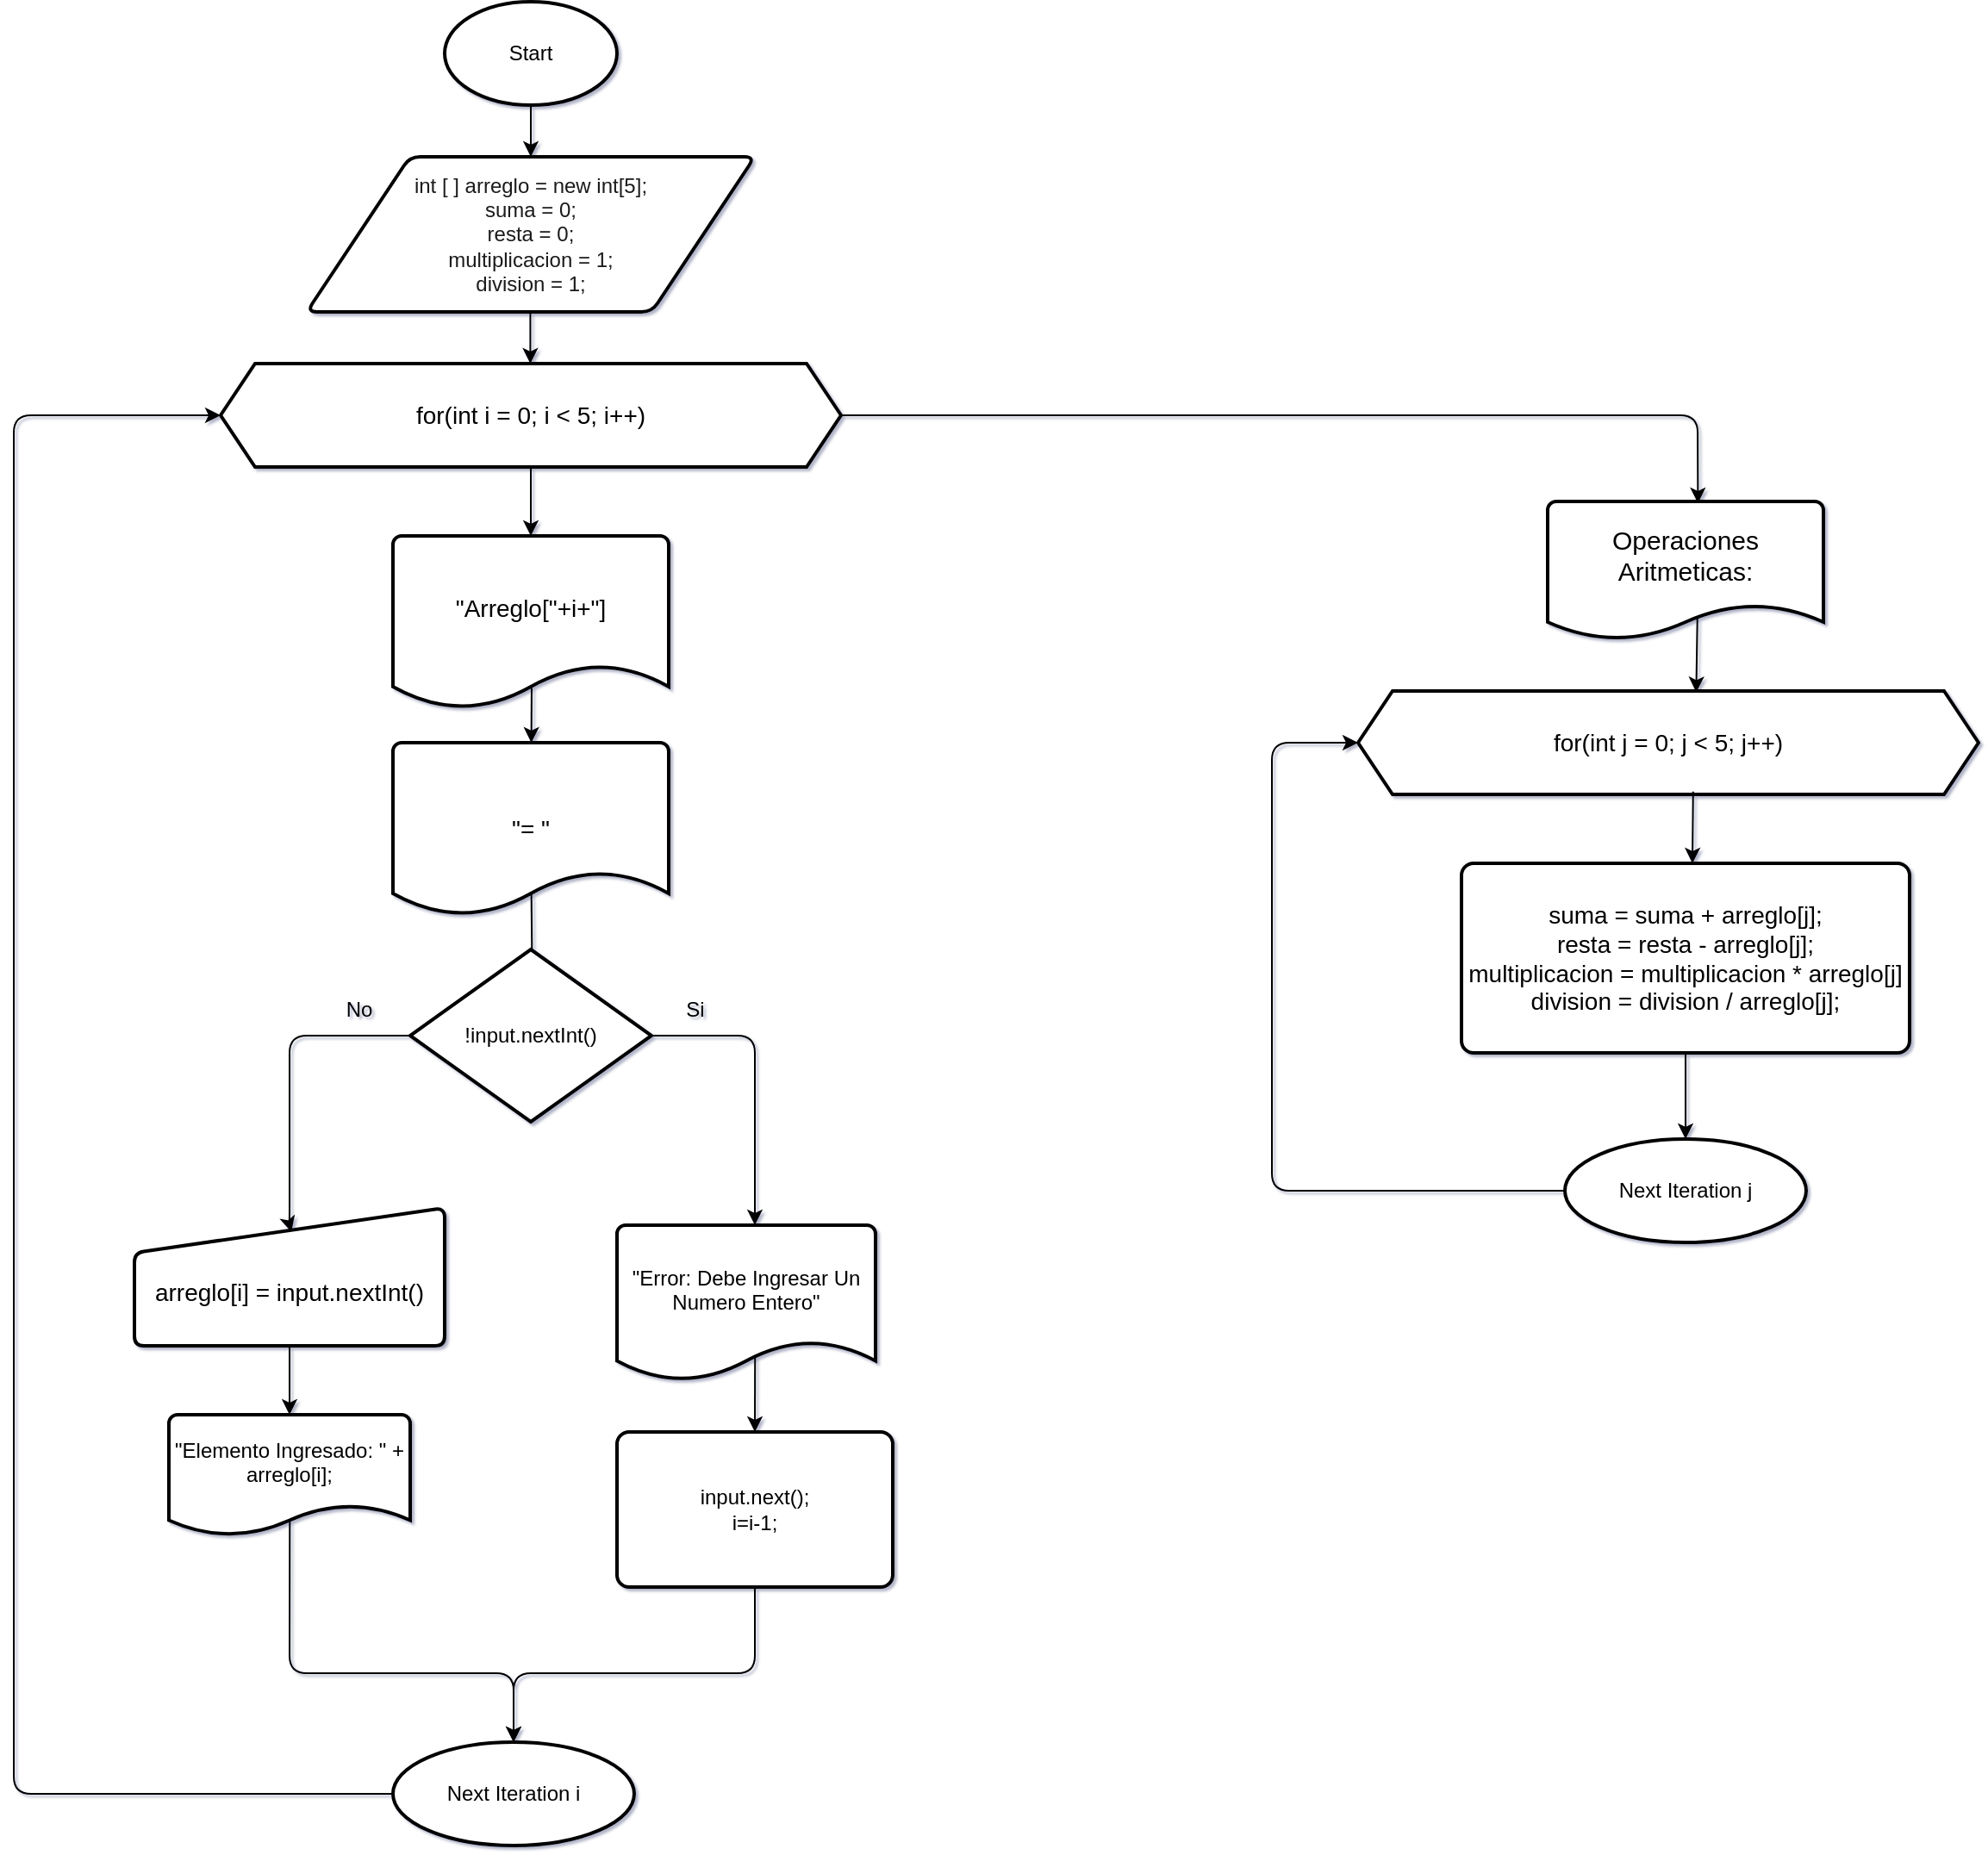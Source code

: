 <mxfile>
    <diagram id="uDLt_m6npkLKiQZYzqOx" name="Page-1">
        <mxGraphModel dx="749" dy="593" grid="1" gridSize="10" guides="1" tooltips="1" connect="1" arrows="1" fold="1" page="1" pageScale="1" pageWidth="850" pageHeight="1100" math="0" shadow="1">
            <root>
                <mxCell id="0"/>
                <mxCell id="1" parent="0"/>
                <mxCell id="2" value="Start" style="strokeWidth=2;html=1;shape=mxgraph.flowchart.start_1;whiteSpace=wrap;" parent="1" vertex="1">
                    <mxGeometry x="370" y="110" width="100" height="60" as="geometry"/>
                </mxCell>
                <mxCell id="3" value="int [ ] arreglo = new int[5];&lt;div&gt;suma = 0;&lt;/div&gt;&lt;div&gt;resta = 0;&lt;/div&gt;&lt;div&gt;multiplicacion = 1;&lt;/div&gt;&lt;div&gt;division = 1;&lt;/div&gt;" style="shape=parallelogram;html=1;strokeWidth=2;perimeter=parallelogramPerimeter;whiteSpace=wrap;rounded=1;arcSize=12;size=0.23;fontColor=#1A1A1A;" parent="1" vertex="1">
                    <mxGeometry x="290" y="200" width="260" height="90" as="geometry"/>
                </mxCell>
                <mxCell id="4" style="edgeStyle=none;html=1;entryX=0.5;entryY=0;entryDx=0;entryDy=0;" parent="1" source="2" target="3" edge="1">
                    <mxGeometry relative="1" as="geometry">
                        <mxPoint x="425" y="200" as="targetPoint"/>
                    </mxGeometry>
                </mxCell>
                <mxCell id="5" style="edgeStyle=none;html=1;entryX=0.546;entryY=0;entryDx=0;entryDy=0;entryPerimeter=0;" edge="1" parent="1">
                    <mxGeometry relative="1" as="geometry">
                        <mxPoint x="419.71" y="290" as="sourcePoint"/>
                        <mxPoint x="419.71" y="320" as="targetPoint"/>
                    </mxGeometry>
                </mxCell>
                <mxCell id="34" style="edgeStyle=none;html=1;entryX=0.545;entryY=0.012;entryDx=0;entryDy=0;entryPerimeter=0;exitX=0.543;exitY=0.834;exitDx=0;exitDy=0;exitPerimeter=0;" edge="1" parent="1" source="44" target="36">
                    <mxGeometry relative="1" as="geometry">
                        <mxPoint x="1117.44" y="452.04" as="targetPoint"/>
                        <mxPoint x="1040" y="370" as="sourcePoint"/>
                        <Array as="points"/>
                    </mxGeometry>
                </mxCell>
                <mxCell id="6" value="for(int i = 0; i &amp;lt; 5; i++)" style="shape=hexagon;perimeter=hexagonPerimeter2;whiteSpace=wrap;html=1;fixedSize=1;fontSize=14;strokeWidth=2;" vertex="1" parent="1">
                    <mxGeometry x="240" y="320" width="360" height="60" as="geometry"/>
                </mxCell>
                <mxCell id="12" value="" style="edgeStyle=none;html=1;exitX=0.503;exitY=0.881;exitDx=0;exitDy=0;exitPerimeter=0;" edge="1" parent="1" source="7" target="11">
                    <mxGeometry relative="1" as="geometry"/>
                </mxCell>
                <mxCell id="7" value="&quot;Arreglo[&quot;+i+&quot;]&lt;div&gt;&lt;br&gt;&lt;/div&gt;" style="strokeWidth=2;html=1;shape=mxgraph.flowchart.document2;whiteSpace=wrap;size=0.25;fontSize=14;" vertex="1" parent="1">
                    <mxGeometry x="340" y="420" width="160" height="100" as="geometry"/>
                </mxCell>
                <mxCell id="10" style="edgeStyle=none;html=1;entryX=0.5;entryY=0;entryDx=0;entryDy=0;entryPerimeter=0;" edge="1" parent="1" source="6" target="7">
                    <mxGeometry relative="1" as="geometry"/>
                </mxCell>
                <mxCell id="14" value="" style="edgeStyle=none;html=1;exitX=0;exitY=0.5;exitDx=0;exitDy=0;exitPerimeter=0;entryX=0.506;entryY=0.174;entryDx=0;entryDy=0;entryPerimeter=0;" edge="1" parent="1" source="15" target="13">
                    <mxGeometry relative="1" as="geometry">
                        <Array as="points">
                            <mxPoint x="280" y="710"/>
                            <mxPoint x="280" y="820"/>
                        </Array>
                    </mxGeometry>
                </mxCell>
                <mxCell id="11" value="&lt;div&gt;&quot;= &quot;&lt;/div&gt;" style="strokeWidth=2;html=1;shape=mxgraph.flowchart.document2;whiteSpace=wrap;size=0.25;fontSize=14;" vertex="1" parent="1">
                    <mxGeometry x="340" y="540" width="160" height="100" as="geometry"/>
                </mxCell>
                <mxCell id="13" value="&lt;div&gt;&lt;br&gt;&lt;/div&gt;arreglo[i] = input.nextInt()" style="whiteSpace=wrap;html=1;fontSize=14;strokeWidth=2;shape=manualInput;rounded=1;size=26;arcSize=11;" vertex="1" parent="1">
                    <mxGeometry x="190" y="810" width="180" height="80" as="geometry"/>
                </mxCell>
                <mxCell id="16" value="" style="edgeStyle=none;html=1;exitX=0.502;exitY=0.876;exitDx=0;exitDy=0;exitPerimeter=0;entryX=0.506;entryY=0.174;entryDx=0;entryDy=0;entryPerimeter=0;" edge="1" parent="1" source="11" target="15">
                    <mxGeometry relative="1" as="geometry">
                        <mxPoint x="420" y="628" as="sourcePoint"/>
                        <mxPoint x="421" y="824" as="targetPoint"/>
                    </mxGeometry>
                </mxCell>
                <mxCell id="19" style="edgeStyle=none;html=1;exitX=1;exitY=0.5;exitDx=0;exitDy=0;exitPerimeter=0;" edge="1" parent="1" source="15">
                    <mxGeometry relative="1" as="geometry">
                        <mxPoint x="550" y="820" as="targetPoint"/>
                        <Array as="points">
                            <mxPoint x="550" y="710"/>
                        </Array>
                    </mxGeometry>
                </mxCell>
                <mxCell id="15" value="!input.nextInt()" style="strokeWidth=2;html=1;shape=mxgraph.flowchart.decision;whiteSpace=wrap;" vertex="1" parent="1">
                    <mxGeometry x="350" y="660" width="140" height="100" as="geometry"/>
                </mxCell>
                <mxCell id="17" value="No" style="text;html=1;align=center;verticalAlign=middle;resizable=0;points=[];autosize=1;strokeColor=none;fillColor=none;" vertex="1" parent="1">
                    <mxGeometry x="300" y="680" width="40" height="30" as="geometry"/>
                </mxCell>
                <mxCell id="18" value="Si" style="text;html=1;align=center;verticalAlign=middle;resizable=0;points=[];autosize=1;strokeColor=none;fillColor=none;" vertex="1" parent="1">
                    <mxGeometry x="500" y="680" width="30" height="30" as="geometry"/>
                </mxCell>
                <mxCell id="20" value="&quot;Error: Debe Ingresar Un Numero Entero&quot;&lt;div&gt;&lt;br&gt;&lt;/div&gt;" style="strokeWidth=2;html=1;shape=mxgraph.flowchart.document2;whiteSpace=wrap;size=0.25;" vertex="1" parent="1">
                    <mxGeometry x="470" y="820" width="150" height="90" as="geometry"/>
                </mxCell>
                <mxCell id="22" value="input.next();&lt;div&gt;i=i-1;&lt;/div&gt;" style="rounded=1;whiteSpace=wrap;html=1;absoluteArcSize=1;arcSize=14;strokeWidth=2;" vertex="1" parent="1">
                    <mxGeometry x="470" y="940" width="160" height="90" as="geometry"/>
                </mxCell>
                <mxCell id="23" value="" style="edgeStyle=none;orthogonalLoop=1;jettySize=auto;html=1;exitX=0.534;exitY=0.85;exitDx=0;exitDy=0;exitPerimeter=0;entryX=0.5;entryY=0;entryDx=0;entryDy=0;" edge="1" parent="1" source="20" target="22">
                    <mxGeometry width="100" relative="1" as="geometry">
                        <mxPoint x="600" y="780" as="sourcePoint"/>
                        <mxPoint x="700" y="780" as="targetPoint"/>
                        <Array as="points"/>
                    </mxGeometry>
                </mxCell>
                <mxCell id="27" style="edgeStyle=none;html=1;exitX=0.501;exitY=0.883;exitDx=0;exitDy=0;exitPerimeter=0;entryX=0.5;entryY=0;entryDx=0;entryDy=0;entryPerimeter=0;" edge="1" parent="1" source="24" target="28">
                    <mxGeometry relative="1" as="geometry">
                        <mxPoint x="280" y="1080" as="targetPoint"/>
                        <Array as="points">
                            <mxPoint x="280" y="1080"/>
                            <mxPoint x="410" y="1080"/>
                        </Array>
                    </mxGeometry>
                </mxCell>
                <mxCell id="24" value="&quot;Elemento Ingresado: &quot; + arreglo[i];&lt;div&gt;&lt;br&gt;&lt;/div&gt;" style="strokeWidth=2;html=1;shape=mxgraph.flowchart.document2;whiteSpace=wrap;size=0.25;" vertex="1" parent="1">
                    <mxGeometry x="210" y="930" width="140" height="70" as="geometry"/>
                </mxCell>
                <mxCell id="25" style="edgeStyle=none;html=1;entryX=0.5;entryY=0;entryDx=0;entryDy=0;entryPerimeter=0;" edge="1" parent="1" source="13" target="24">
                    <mxGeometry relative="1" as="geometry"/>
                </mxCell>
                <mxCell id="33" style="edgeStyle=none;html=1;entryX=0;entryY=0.5;entryDx=0;entryDy=0;" edge="1" parent="1" source="28" target="6">
                    <mxGeometry relative="1" as="geometry">
                        <Array as="points">
                            <mxPoint x="120" y="1150"/>
                            <mxPoint x="120" y="350"/>
                        </Array>
                    </mxGeometry>
                </mxCell>
                <mxCell id="28" value="Next Iteration i" style="strokeWidth=2;html=1;shape=mxgraph.flowchart.start_1;whiteSpace=wrap;" vertex="1" parent="1">
                    <mxGeometry x="340" y="1120" width="140" height="60" as="geometry"/>
                </mxCell>
                <mxCell id="30" style="edgeStyle=none;html=1;entryX=0.5;entryY=0;entryDx=0;entryDy=0;entryPerimeter=0;exitX=0.5;exitY=1;exitDx=0;exitDy=0;" edge="1" parent="1" source="22" target="28">
                    <mxGeometry relative="1" as="geometry">
                        <Array as="points">
                            <mxPoint x="550" y="1080"/>
                            <mxPoint x="410" y="1080"/>
                        </Array>
                    </mxGeometry>
                </mxCell>
                <mxCell id="36" value="for(int j = 0; j &amp;lt; 5; j++)" style="shape=hexagon;perimeter=hexagonPerimeter2;whiteSpace=wrap;html=1;fixedSize=1;fontSize=14;strokeWidth=2;" vertex="1" parent="1">
                    <mxGeometry x="900" y="510" width="360" height="60" as="geometry"/>
                </mxCell>
                <mxCell id="37" value="" style="edgeStyle=none;orthogonalLoop=1;jettySize=auto;html=1;exitX=0.54;exitY=0.973;exitDx=0;exitDy=0;exitPerimeter=0;" edge="1" parent="1" source="36">
                    <mxGeometry width="100" relative="1" as="geometry">
                        <mxPoint x="1060" y="700" as="sourcePoint"/>
                        <mxPoint x="1094" y="610" as="targetPoint"/>
                        <Array as="points"/>
                    </mxGeometry>
                </mxCell>
                <mxCell id="38" value="suma = suma + arreglo[j];&lt;div&gt;resta = resta - arreglo[j];&lt;/div&gt;&lt;div&gt;multiplicacion = multiplicacion * arreglo[j]&lt;/div&gt;&lt;div&gt;division = division / arreglo[j];&lt;/div&gt;" style="rounded=1;whiteSpace=wrap;html=1;absoluteArcSize=1;arcSize=14;strokeWidth=2;fontColor=#000000;fontSize=14;" vertex="1" parent="1">
                    <mxGeometry x="960" y="610" width="260" height="110" as="geometry"/>
                </mxCell>
                <mxCell id="43" style="edgeStyle=none;html=1;entryX=0;entryY=0.5;entryDx=0;entryDy=0;exitX=0;exitY=0.5;exitDx=0;exitDy=0;exitPerimeter=0;" edge="1" parent="1" source="41" target="36">
                    <mxGeometry relative="1" as="geometry">
                        <Array as="points">
                            <mxPoint x="850" y="800"/>
                            <mxPoint x="850" y="540"/>
                        </Array>
                    </mxGeometry>
                </mxCell>
                <mxCell id="41" value="Next Iteration j" style="strokeWidth=2;html=1;shape=mxgraph.flowchart.start_1;whiteSpace=wrap;" vertex="1" parent="1">
                    <mxGeometry x="1020" y="770" width="140" height="60" as="geometry"/>
                </mxCell>
                <mxCell id="42" style="edgeStyle=none;html=1;entryX=0.5;entryY=0;entryDx=0;entryDy=0;entryPerimeter=0;" edge="1" parent="1" source="38" target="41">
                    <mxGeometry relative="1" as="geometry"/>
                </mxCell>
                <mxCell id="46" value="" style="edgeStyle=none;html=1;exitX=1;exitY=0.5;exitDx=0;exitDy=0;entryX=0.545;entryY=0.012;entryDx=0;entryDy=0;entryPerimeter=0;" edge="1" parent="1" source="6" target="44">
                    <mxGeometry relative="1" as="geometry">
                        <mxPoint x="1096" y="511" as="targetPoint"/>
                        <mxPoint x="600" y="350" as="sourcePoint"/>
                        <Array as="points">
                            <mxPoint x="1097" y="350"/>
                        </Array>
                    </mxGeometry>
                </mxCell>
                <mxCell id="44" value="Operaciones Aritmeticas:&lt;div&gt;&lt;br&gt;&lt;/div&gt;" style="strokeWidth=2;html=1;shape=mxgraph.flowchart.document2;whiteSpace=wrap;size=0.25;fontSize=15;" vertex="1" parent="1">
                    <mxGeometry x="1010" y="400" width="160" height="80" as="geometry"/>
                </mxCell>
            </root>
        </mxGraphModel>
    </diagram>
</mxfile>